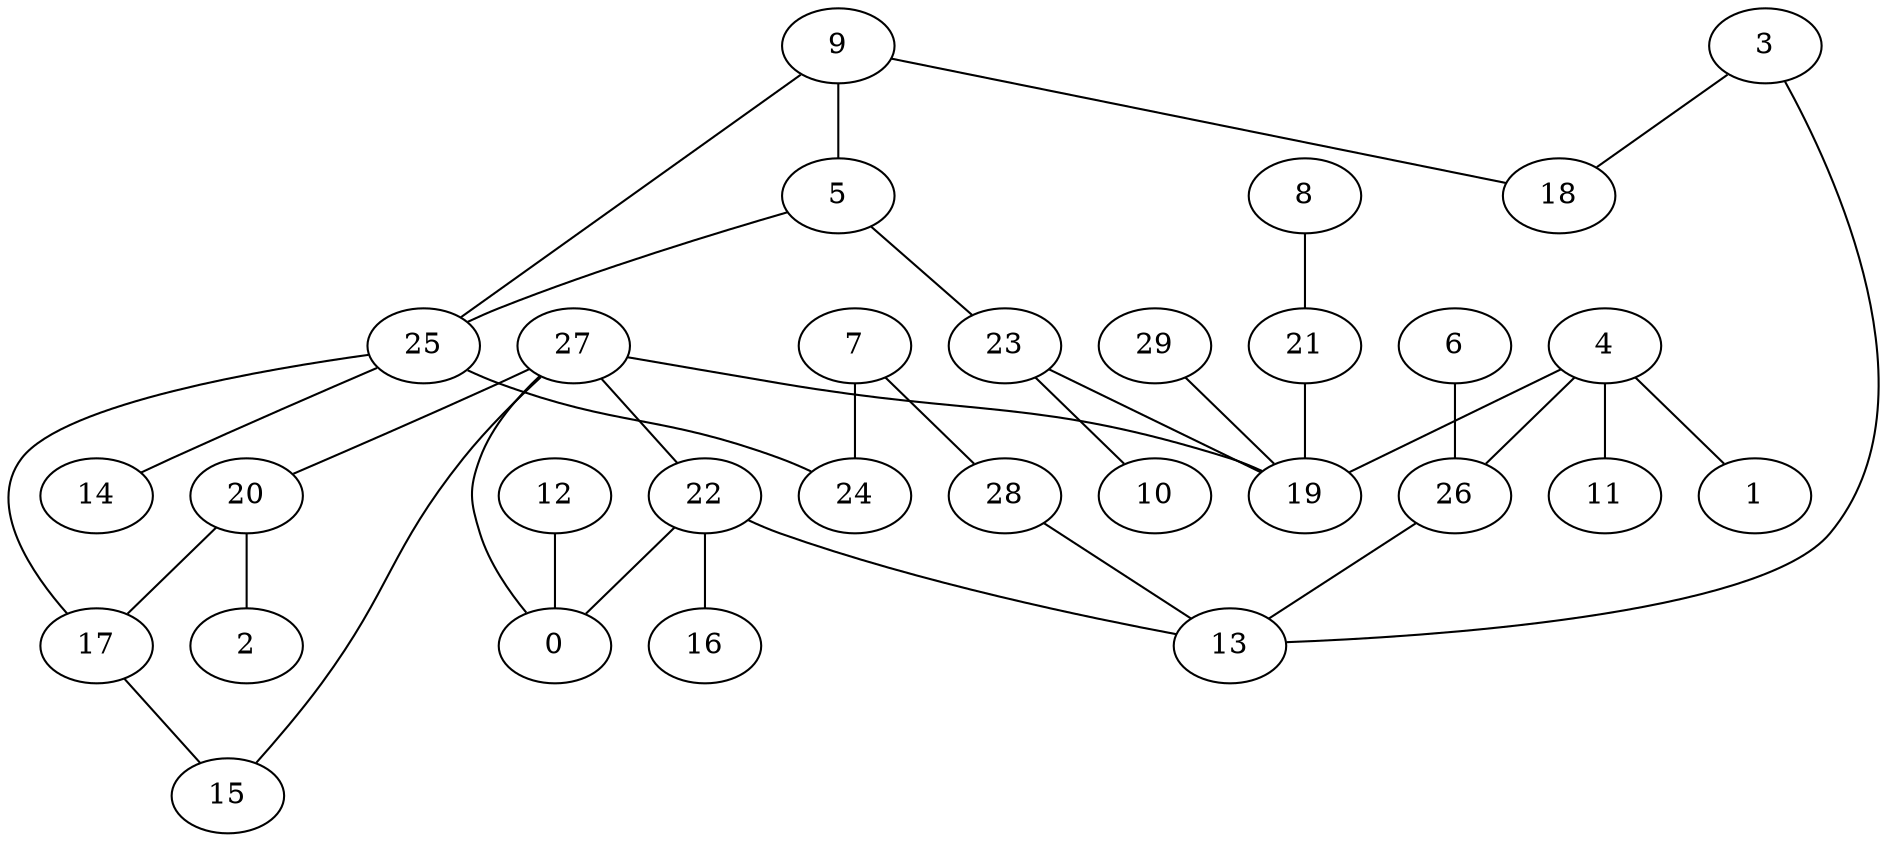 digraph GG_graph {

subgraph G_graph {
edge [color = black]
"5" -> "25" [dir = none]
"5" -> "23" [dir = none]
"29" -> "19" [dir = none]
"20" -> "2" [dir = none]
"26" -> "13" [dir = none]
"21" -> "19" [dir = none]
"23" -> "10" [dir = none]
"23" -> "19" [dir = none]
"22" -> "16" [dir = none]
"22" -> "0" [dir = none]
"22" -> "13" [dir = none]
"9" -> "18" [dir = none]
"9" -> "5" [dir = none]
"28" -> "13" [dir = none]
"17" -> "15" [dir = none]
"27" -> "15" [dir = none]
"27" -> "19" [dir = none]
"27" -> "22" [dir = none]
"27" -> "20" [dir = none]
"7" -> "28" [dir = none]
"25" -> "24" [dir = none]
"25" -> "14" [dir = none]
"4" -> "1" [dir = none]
"4" -> "11" [dir = none]
"4" -> "19" [dir = none]
"12" -> "0" [dir = none]
"8" -> "21" [dir = none]
"6" -> "26" [dir = none]
"3" -> "13" [dir = none]
"25" -> "17" [dir = none]
"20" -> "17" [dir = none]
"27" -> "0" [dir = none]
"7" -> "24" [dir = none]
"9" -> "25" [dir = none]
"3" -> "18" [dir = none]
"4" -> "26" [dir = none]
}

}
